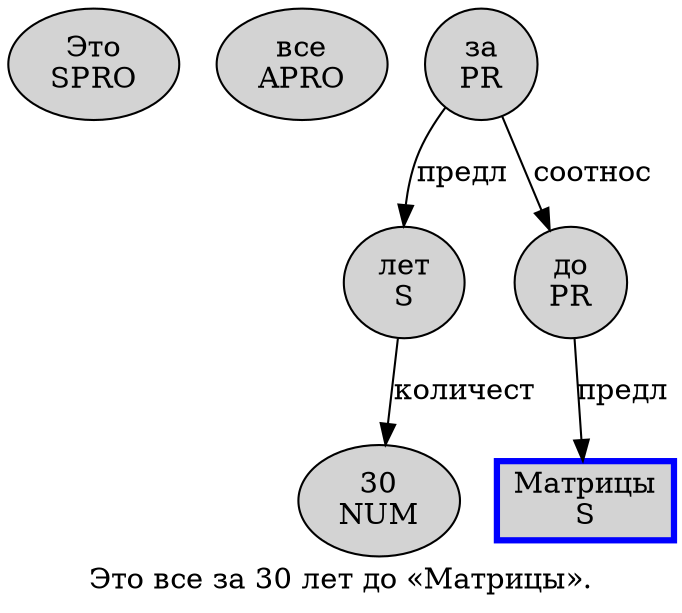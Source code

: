 digraph SENTENCE_2182 {
	graph [label="Это все за 30 лет до «Матрицы»."]
	node [style=filled]
		0 [label="Это
SPRO" color="" fillcolor=lightgray penwidth=1 shape=ellipse]
		1 [label="все
APRO" color="" fillcolor=lightgray penwidth=1 shape=ellipse]
		2 [label="за
PR" color="" fillcolor=lightgray penwidth=1 shape=ellipse]
		3 [label="30
NUM" color="" fillcolor=lightgray penwidth=1 shape=ellipse]
		4 [label="лет
S" color="" fillcolor=lightgray penwidth=1 shape=ellipse]
		5 [label="до
PR" color="" fillcolor=lightgray penwidth=1 shape=ellipse]
		7 [label="Матрицы
S" color=blue fillcolor=lightgray penwidth=3 shape=box]
			5 -> 7 [label="предл"]
			2 -> 4 [label="предл"]
			2 -> 5 [label="соотнос"]
			4 -> 3 [label="количест"]
}